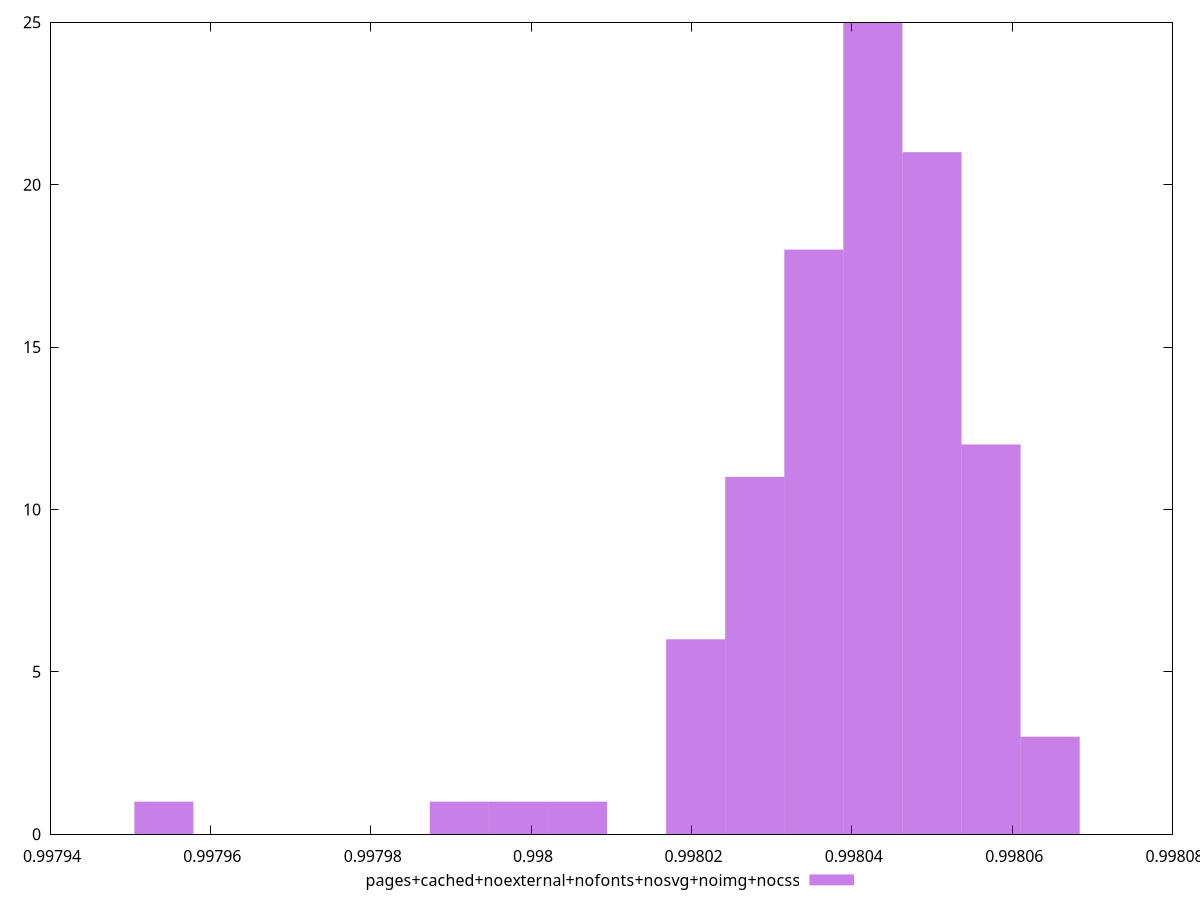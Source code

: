 $_pagesCachedNoexternalNofontsNosvgNoimgNocss <<EOF
0.9980500040383304 21
0.9980426348750058 25
0.9980205273850318 6
0.9980278965483564 11
0.9980352657116811 18
0.998057373201655 12
0.9980057890583824 1
0.9979910507317331 1
0.9979542049151099 1
0.9980647423649797 3
0.9979984198950578 1
EOF
set key outside below
set terminal pngcairo
set output "report_00006_2020-11-02T20-21-41.718Z/interactive/pages+cached+noexternal+nofonts+nosvg+noimg+nocss//hist.png"
set yrange [0:25]
set boxwidth 0.000007369163324657627
set style fill transparent solid 0.5 noborder
plot $_pagesCachedNoexternalNofontsNosvgNoimgNocss title "pages+cached+noexternal+nofonts+nosvg+noimg+nocss" with boxes ,